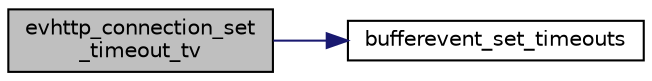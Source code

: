 digraph "evhttp_connection_set_timeout_tv"
{
 // LATEX_PDF_SIZE
  edge [fontname="Helvetica",fontsize="10",labelfontname="Helvetica",labelfontsize="10"];
  node [fontname="Helvetica",fontsize="10",shape=record];
  rankdir="LR";
  Node50 [label="evhttp_connection_set\l_timeout_tv",height=0.2,width=0.4,color="black", fillcolor="grey75", style="filled", fontcolor="black",tooltip=" "];
  Node50 -> Node51 [color="midnightblue",fontsize="10",style="solid",fontname="Helvetica"];
  Node51 [label="bufferevent_set_timeouts",height=0.2,width=0.4,color="black", fillcolor="white", style="filled",URL="$bufferevent_8h.html#aec0864607ef2bf9816cda06c1c4ab83f",tooltip=" "];
}
